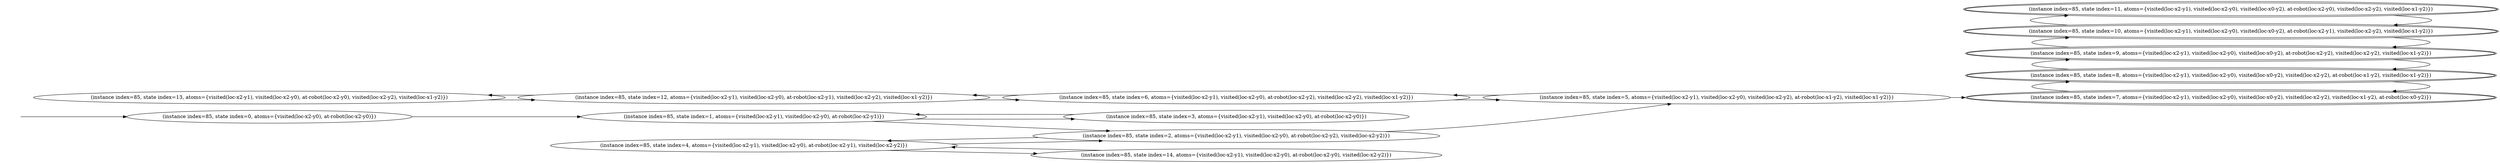 digraph {
rankdir="LR"
s13[label="(instance index=85, state index=13, atoms={visited(loc-x2-y1), visited(loc-x2-y0), at-robot(loc-x2-y0), visited(loc-x2-y2), visited(loc-x1-y2)})"]
s14[label="(instance index=85, state index=14, atoms={visited(loc-x2-y1), visited(loc-x2-y0), at-robot(loc-x2-y0), visited(loc-x2-y2)})"]
s0[label="(instance index=85, state index=0, atoms={visited(loc-x2-y0), at-robot(loc-x2-y0)})"]
s3[label="(instance index=85, state index=3, atoms={visited(loc-x2-y1), visited(loc-x2-y0), at-robot(loc-x2-y0)})"]
s1[label="(instance index=85, state index=1, atoms={visited(loc-x2-y1), visited(loc-x2-y0), at-robot(loc-x2-y1)})"]
s4[label="(instance index=85, state index=4, atoms={visited(loc-x2-y1), visited(loc-x2-y0), at-robot(loc-x2-y1), visited(loc-x2-y2)})"]
s12[label="(instance index=85, state index=12, atoms={visited(loc-x2-y1), visited(loc-x2-y0), at-robot(loc-x2-y1), visited(loc-x2-y2), visited(loc-x1-y2)})"]
s2[label="(instance index=85, state index=2, atoms={visited(loc-x2-y1), visited(loc-x2-y0), at-robot(loc-x2-y2), visited(loc-x2-y2)})"]
s6[label="(instance index=85, state index=6, atoms={visited(loc-x2-y1), visited(loc-x2-y0), at-robot(loc-x2-y2), visited(loc-x2-y2), visited(loc-x1-y2)})"]
s5[label="(instance index=85, state index=5, atoms={visited(loc-x2-y1), visited(loc-x2-y0), visited(loc-x2-y2), at-robot(loc-x1-y2), visited(loc-x1-y2)})"]
s11[peripheries=2,label="(instance index=85, state index=11, atoms={visited(loc-x2-y1), visited(loc-x2-y0), visited(loc-x0-y2), at-robot(loc-x2-y0), visited(loc-x2-y2), visited(loc-x1-y2)})"]
s10[peripheries=2,label="(instance index=85, state index=10, atoms={visited(loc-x2-y1), visited(loc-x2-y0), visited(loc-x0-y2), at-robot(loc-x2-y1), visited(loc-x2-y2), visited(loc-x1-y2)})"]
s9[peripheries=2,label="(instance index=85, state index=9, atoms={visited(loc-x2-y1), visited(loc-x2-y0), visited(loc-x0-y2), at-robot(loc-x2-y2), visited(loc-x2-y2), visited(loc-x1-y2)})"]
s8[peripheries=2,label="(instance index=85, state index=8, atoms={visited(loc-x2-y1), visited(loc-x2-y0), visited(loc-x0-y2), visited(loc-x2-y2), at-robot(loc-x1-y2), visited(loc-x1-y2)})"]
s7[peripheries=2,label="(instance index=85, state index=7, atoms={visited(loc-x2-y1), visited(loc-x2-y0), visited(loc-x0-y2), visited(loc-x2-y2), visited(loc-x1-y2), at-robot(loc-x0-y2)})"]
Dangling [ label = "", style = invis ]
{ rank = same; Dangling }
Dangling -> s0
{ rank = same; s0}
{ rank = same; s1,s4,s12}
{ rank = same; s2,s6}
{ rank = same; s5}
{ rank = same; s11,s10,s9,s8,s7}
{
s13->s12
s14->s4
s0->s1
s3->s1
}
{
s1->s3
s1->s2
s4->s14
s4->s2
s12->s6
s12->s13
}
{
s2->s5
s2->s4
s6->s5
s6->s12
}
{
s5->s7
s5->s6
}
{
s11->s10
s10->s11
s10->s9
s9->s10
s9->s8
s8->s7
s8->s9
s7->s8
}
}
